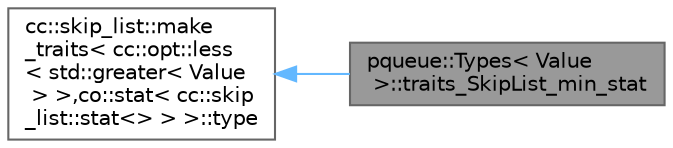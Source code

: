digraph "pqueue::Types&lt; Value &gt;::traits_SkipList_min_stat"
{
 // LATEX_PDF_SIZE
  bgcolor="transparent";
  edge [fontname=Helvetica,fontsize=10,labelfontname=Helvetica,labelfontsize=10];
  node [fontname=Helvetica,fontsize=10,shape=box,height=0.2,width=0.4];
  rankdir="LR";
  Node1 [id="Node000001",label="pqueue::Types\< Value\l \>::traits_SkipList_min_stat",height=0.2,width=0.4,color="gray40", fillcolor="grey60", style="filled", fontcolor="black",tooltip=" "];
  Node2 -> Node1 [id="edge1_Node000001_Node000002",dir="back",color="steelblue1",style="solid",tooltip=" "];
  Node2 [id="Node000002",label="cc::skip_list::make\l_traits\< cc::opt::less\l\< std::greater\< Value\l \> \>,co::stat\< cc::skip\l_list::stat\<\> \> \>::type",height=0.2,width=0.4,color="gray40", fillcolor="white", style="filled",tooltip=" "];
}

